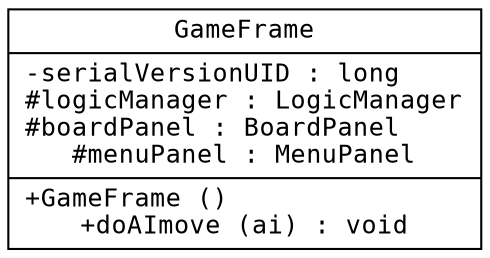 /**
 * Graph GameFrame Generated by Emacs/SRecode on 12:03:09.
 */
digraph structs {
	node [shape=record fontsize=12 fontname=Courier];
	
	"GameFrame" [  shape="record" label="{GameFrame|-serialVersionUID : long\l#logicManager : LogicManager\l#boardPanel : BoardPanel\l#menuPanel : MenuPanel|+GameFrame ()\l+doAImove (ai) : void}" pos="0,0" ];
}